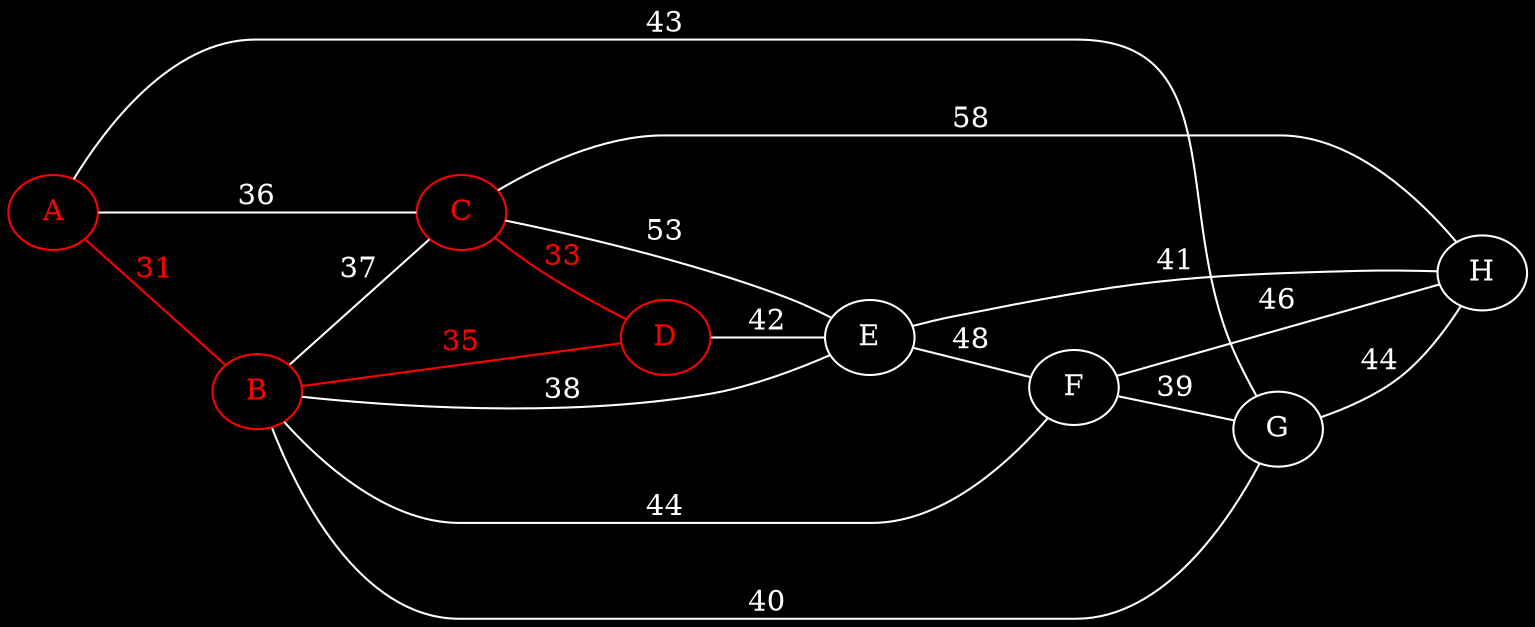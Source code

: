 graph G {
    rankdir=LR
    bgcolor = black
    node[color=white fontcolor=white width=.6]
    edge[color=white fontcolor = white]

    A -- B [label="31", color =red,fontcolor=red];
    A -- C [label="36"];
    A -- G [label="43"];
    
    B -- C [label="37"];
    B -- D [label="35", color = red, fontcolor = red]
    B -- E [label="38"];
    B -- F [label="44"];
    B -- G [label="40"];
    
    C -- D [label="33", color = red, fontcolor = red];
    C -- E [label="53"];
    C -- H [label="58"];
    
    D -- E [label="42"];
    
    E -- F [label="48"];
    E -- H [label="41"];
    
    F -- G [label="39"];
    F -- H [label="46"];
    
    G -- H [label="44"];

    A[color=red,fontcolor=red]
    B[color=red,fontcolor=red]
    C[color=red,fontcolor=red]
    D[color=red,fontcolor=red]
    
   
    
   
}

